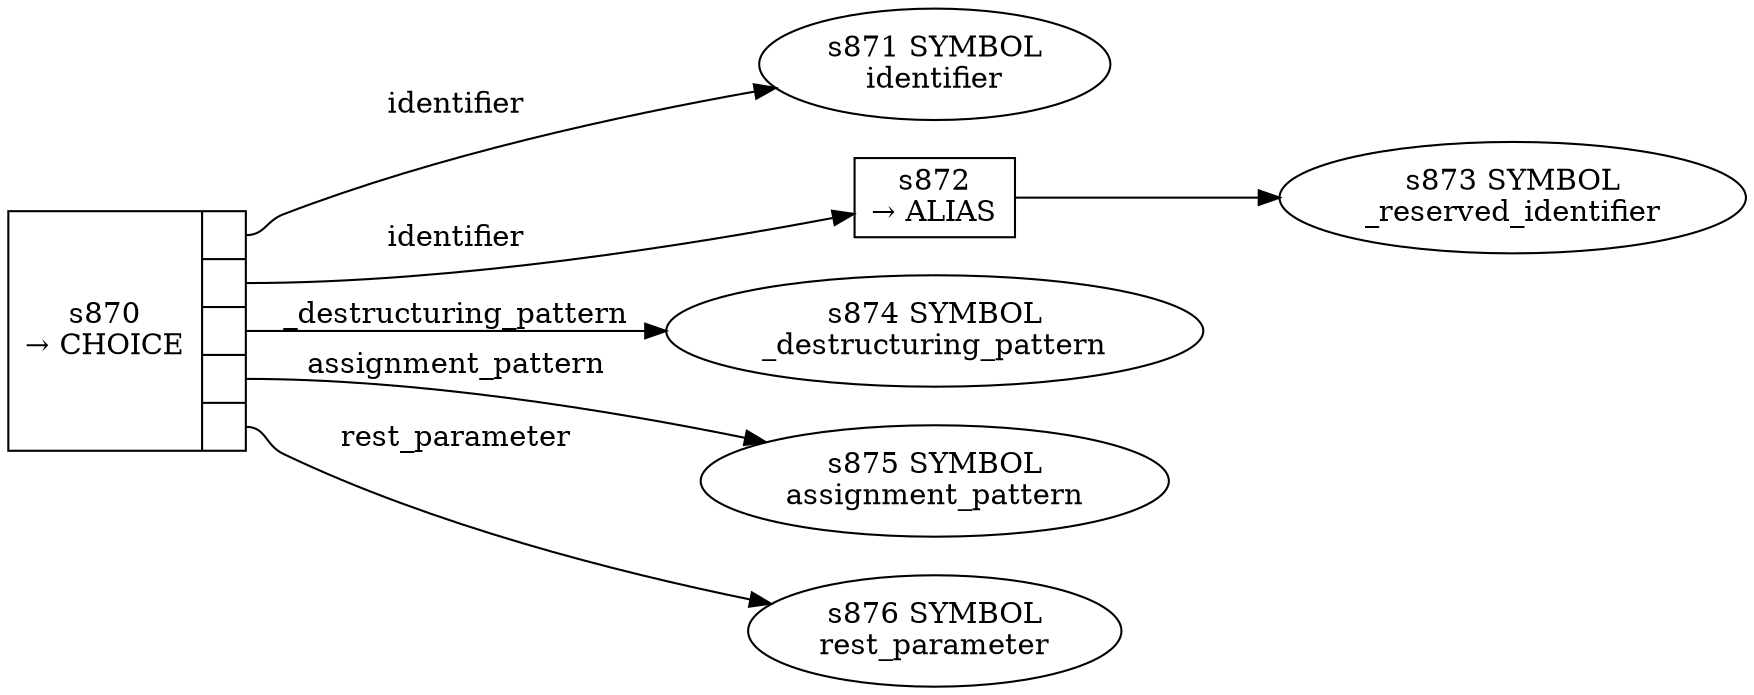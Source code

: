 
  digraph _formal_parameter {
  
    rankdir=LR;
  
    s870 [label="{s870\n&rarr; CHOICE|{<p0>|<p1>|<p2>|<p3>|<p4>}}", shape=record, fixedsize=false, peripheries=1];
  s871 [label="s871 SYMBOL\nidentifier" href="javascript-grammar.json.identifier.dot.svg"];
  s870:p0 -> s871 [label="identifier"];
  s872 [label="s872\n&rarr; ALIAS", shape=record, fixedsize=false, peripheries=1];
  s873 [label="s873 SYMBOL\n_reserved_identifier" href="javascript-grammar.json._reserved_identifier.dot.svg"];
  s872 -> s873 [];
  s870:p1 -> s872 [label="identifier"];
  s874 [label="s874 SYMBOL\n_destructuring_pattern" href="javascript-grammar.json._destructuring_pattern.dot.svg"];
  s870:p2 -> s874 [label="_destructuring_pattern"];
  s875 [label="s875 SYMBOL\nassignment_pattern" href="javascript-grammar.json.assignment_pattern.dot.svg"];
  s870:p3 -> s875 [label="assignment_pattern"];
  s876 [label="s876 SYMBOL\nrest_parameter" href="javascript-grammar.json.rest_parameter.dot.svg"];
  s870:p4 -> s876 [label="rest_parameter"];
  
  }
  